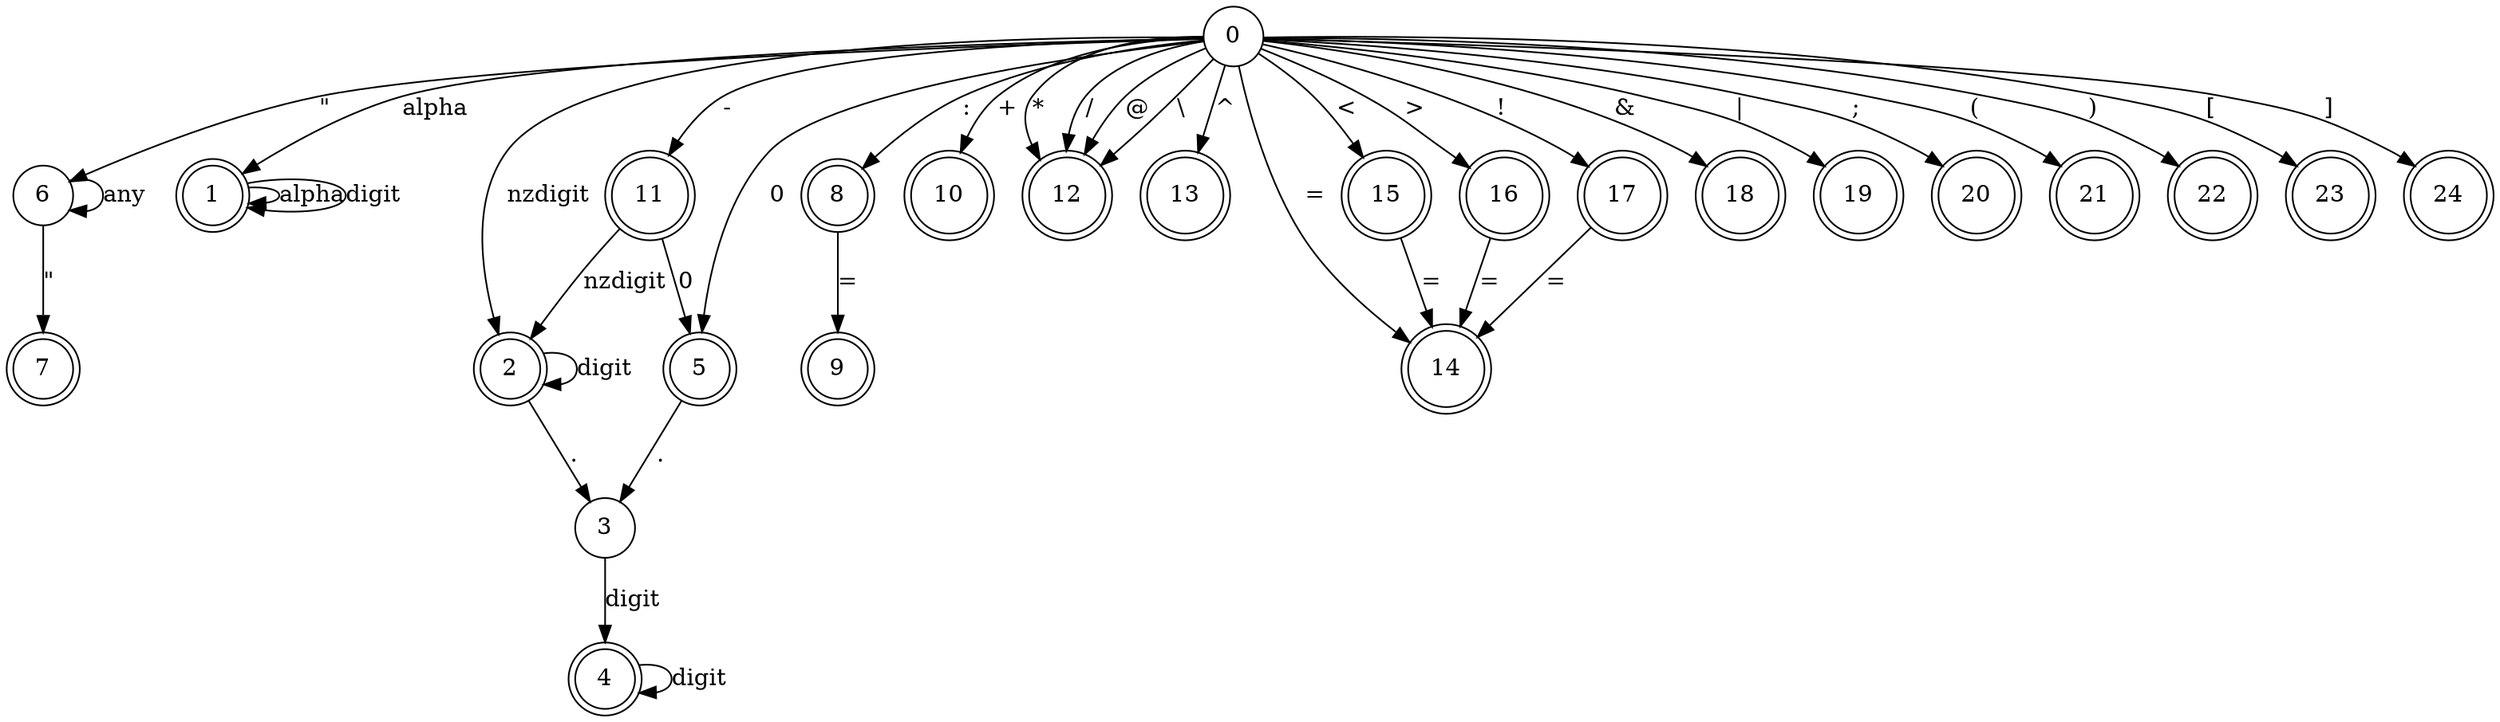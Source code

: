 digraph {
    node[shape=doublecircle]
    0[shape=circle]
    3[shape=circle]
    6[shape=circle]

    0->1[label="alpha"]
    1->1[label="alpha"]
    1->1[label="digit"]

    0->2[label="nzdigit"]
    2->2[label="digit"]
    2->3[label="."]
    3->4[label="digit"]
    4->4[label="digit"]
    0->5[label="0"]
    5->3[label="."]
    
    0->6[label="\""]
    6->6[label="any"]
    6->7[label="\""]

    0->8[label=":"]
    8->9[label="="]

    0->10[label="+"]
    0->11[label="-"]
    11->2[label="nzdigit"]
    11->5[label="0"]

    0->12[label="*"]
    0->12[label="/"]
    0->12[label="@"]
    0->12[label="\\"]

    0->13[label="^"]

    0->14[label="="]
    0->15[label="<"]
    15->14[label="="]
    0->16[label=">"]
    16->14[label="="]
    0->17[label="!"]
    17->14[label="="]

    0->18[label="&"]
    0->19[label="|"]

    0->20[label=";"]
    0->21[label="("]
    0->22[label=")"]
    0->23[label="["]
    0->24[label="]"]
}
